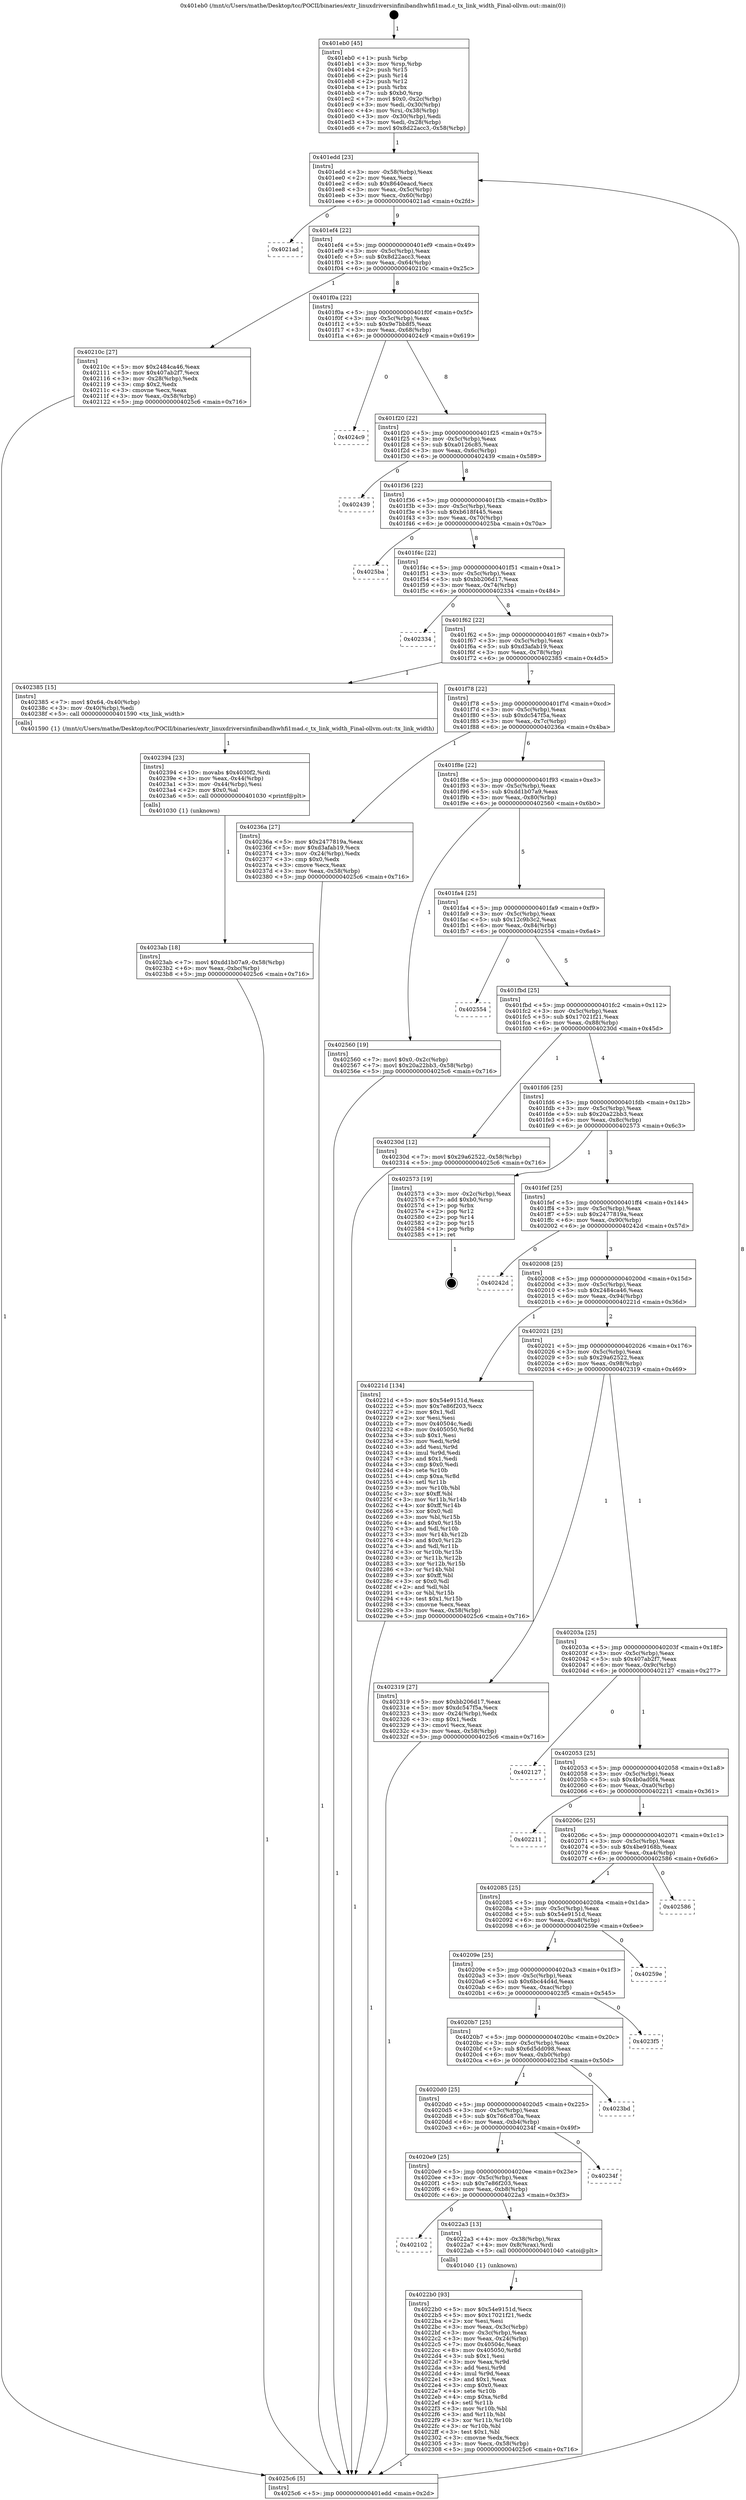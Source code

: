 digraph "0x401eb0" {
  label = "0x401eb0 (/mnt/c/Users/mathe/Desktop/tcc/POCII/binaries/extr_linuxdriversinfinibandhwhfi1mad.c_tx_link_width_Final-ollvm.out::main(0))"
  labelloc = "t"
  node[shape=record]

  Entry [label="",width=0.3,height=0.3,shape=circle,fillcolor=black,style=filled]
  "0x401edd" [label="{
     0x401edd [23]\l
     | [instrs]\l
     &nbsp;&nbsp;0x401edd \<+3\>: mov -0x58(%rbp),%eax\l
     &nbsp;&nbsp;0x401ee0 \<+2\>: mov %eax,%ecx\l
     &nbsp;&nbsp;0x401ee2 \<+6\>: sub $0x8640eacd,%ecx\l
     &nbsp;&nbsp;0x401ee8 \<+3\>: mov %eax,-0x5c(%rbp)\l
     &nbsp;&nbsp;0x401eeb \<+3\>: mov %ecx,-0x60(%rbp)\l
     &nbsp;&nbsp;0x401eee \<+6\>: je 00000000004021ad \<main+0x2fd\>\l
  }"]
  "0x4021ad" [label="{
     0x4021ad\l
  }", style=dashed]
  "0x401ef4" [label="{
     0x401ef4 [22]\l
     | [instrs]\l
     &nbsp;&nbsp;0x401ef4 \<+5\>: jmp 0000000000401ef9 \<main+0x49\>\l
     &nbsp;&nbsp;0x401ef9 \<+3\>: mov -0x5c(%rbp),%eax\l
     &nbsp;&nbsp;0x401efc \<+5\>: sub $0x8d22acc3,%eax\l
     &nbsp;&nbsp;0x401f01 \<+3\>: mov %eax,-0x64(%rbp)\l
     &nbsp;&nbsp;0x401f04 \<+6\>: je 000000000040210c \<main+0x25c\>\l
  }"]
  Exit [label="",width=0.3,height=0.3,shape=circle,fillcolor=black,style=filled,peripheries=2]
  "0x40210c" [label="{
     0x40210c [27]\l
     | [instrs]\l
     &nbsp;&nbsp;0x40210c \<+5\>: mov $0x2484ca46,%eax\l
     &nbsp;&nbsp;0x402111 \<+5\>: mov $0x407ab2f7,%ecx\l
     &nbsp;&nbsp;0x402116 \<+3\>: mov -0x28(%rbp),%edx\l
     &nbsp;&nbsp;0x402119 \<+3\>: cmp $0x2,%edx\l
     &nbsp;&nbsp;0x40211c \<+3\>: cmovne %ecx,%eax\l
     &nbsp;&nbsp;0x40211f \<+3\>: mov %eax,-0x58(%rbp)\l
     &nbsp;&nbsp;0x402122 \<+5\>: jmp 00000000004025c6 \<main+0x716\>\l
  }"]
  "0x401f0a" [label="{
     0x401f0a [22]\l
     | [instrs]\l
     &nbsp;&nbsp;0x401f0a \<+5\>: jmp 0000000000401f0f \<main+0x5f\>\l
     &nbsp;&nbsp;0x401f0f \<+3\>: mov -0x5c(%rbp),%eax\l
     &nbsp;&nbsp;0x401f12 \<+5\>: sub $0x9e7bb8f5,%eax\l
     &nbsp;&nbsp;0x401f17 \<+3\>: mov %eax,-0x68(%rbp)\l
     &nbsp;&nbsp;0x401f1a \<+6\>: je 00000000004024c9 \<main+0x619\>\l
  }"]
  "0x4025c6" [label="{
     0x4025c6 [5]\l
     | [instrs]\l
     &nbsp;&nbsp;0x4025c6 \<+5\>: jmp 0000000000401edd \<main+0x2d\>\l
  }"]
  "0x401eb0" [label="{
     0x401eb0 [45]\l
     | [instrs]\l
     &nbsp;&nbsp;0x401eb0 \<+1\>: push %rbp\l
     &nbsp;&nbsp;0x401eb1 \<+3\>: mov %rsp,%rbp\l
     &nbsp;&nbsp;0x401eb4 \<+2\>: push %r15\l
     &nbsp;&nbsp;0x401eb6 \<+2\>: push %r14\l
     &nbsp;&nbsp;0x401eb8 \<+2\>: push %r12\l
     &nbsp;&nbsp;0x401eba \<+1\>: push %rbx\l
     &nbsp;&nbsp;0x401ebb \<+7\>: sub $0xb0,%rsp\l
     &nbsp;&nbsp;0x401ec2 \<+7\>: movl $0x0,-0x2c(%rbp)\l
     &nbsp;&nbsp;0x401ec9 \<+3\>: mov %edi,-0x30(%rbp)\l
     &nbsp;&nbsp;0x401ecc \<+4\>: mov %rsi,-0x38(%rbp)\l
     &nbsp;&nbsp;0x401ed0 \<+3\>: mov -0x30(%rbp),%edi\l
     &nbsp;&nbsp;0x401ed3 \<+3\>: mov %edi,-0x28(%rbp)\l
     &nbsp;&nbsp;0x401ed6 \<+7\>: movl $0x8d22acc3,-0x58(%rbp)\l
  }"]
  "0x4023ab" [label="{
     0x4023ab [18]\l
     | [instrs]\l
     &nbsp;&nbsp;0x4023ab \<+7\>: movl $0xdd1b07a9,-0x58(%rbp)\l
     &nbsp;&nbsp;0x4023b2 \<+6\>: mov %eax,-0xbc(%rbp)\l
     &nbsp;&nbsp;0x4023b8 \<+5\>: jmp 00000000004025c6 \<main+0x716\>\l
  }"]
  "0x4024c9" [label="{
     0x4024c9\l
  }", style=dashed]
  "0x401f20" [label="{
     0x401f20 [22]\l
     | [instrs]\l
     &nbsp;&nbsp;0x401f20 \<+5\>: jmp 0000000000401f25 \<main+0x75\>\l
     &nbsp;&nbsp;0x401f25 \<+3\>: mov -0x5c(%rbp),%eax\l
     &nbsp;&nbsp;0x401f28 \<+5\>: sub $0xa0126c85,%eax\l
     &nbsp;&nbsp;0x401f2d \<+3\>: mov %eax,-0x6c(%rbp)\l
     &nbsp;&nbsp;0x401f30 \<+6\>: je 0000000000402439 \<main+0x589\>\l
  }"]
  "0x402394" [label="{
     0x402394 [23]\l
     | [instrs]\l
     &nbsp;&nbsp;0x402394 \<+10\>: movabs $0x4030f2,%rdi\l
     &nbsp;&nbsp;0x40239e \<+3\>: mov %eax,-0x44(%rbp)\l
     &nbsp;&nbsp;0x4023a1 \<+3\>: mov -0x44(%rbp),%esi\l
     &nbsp;&nbsp;0x4023a4 \<+2\>: mov $0x0,%al\l
     &nbsp;&nbsp;0x4023a6 \<+5\>: call 0000000000401030 \<printf@plt\>\l
     | [calls]\l
     &nbsp;&nbsp;0x401030 \{1\} (unknown)\l
  }"]
  "0x402439" [label="{
     0x402439\l
  }", style=dashed]
  "0x401f36" [label="{
     0x401f36 [22]\l
     | [instrs]\l
     &nbsp;&nbsp;0x401f36 \<+5\>: jmp 0000000000401f3b \<main+0x8b\>\l
     &nbsp;&nbsp;0x401f3b \<+3\>: mov -0x5c(%rbp),%eax\l
     &nbsp;&nbsp;0x401f3e \<+5\>: sub $0xb618f445,%eax\l
     &nbsp;&nbsp;0x401f43 \<+3\>: mov %eax,-0x70(%rbp)\l
     &nbsp;&nbsp;0x401f46 \<+6\>: je 00000000004025ba \<main+0x70a\>\l
  }"]
  "0x4022b0" [label="{
     0x4022b0 [93]\l
     | [instrs]\l
     &nbsp;&nbsp;0x4022b0 \<+5\>: mov $0x54e9151d,%ecx\l
     &nbsp;&nbsp;0x4022b5 \<+5\>: mov $0x17021f21,%edx\l
     &nbsp;&nbsp;0x4022ba \<+2\>: xor %esi,%esi\l
     &nbsp;&nbsp;0x4022bc \<+3\>: mov %eax,-0x3c(%rbp)\l
     &nbsp;&nbsp;0x4022bf \<+3\>: mov -0x3c(%rbp),%eax\l
     &nbsp;&nbsp;0x4022c2 \<+3\>: mov %eax,-0x24(%rbp)\l
     &nbsp;&nbsp;0x4022c5 \<+7\>: mov 0x40504c,%eax\l
     &nbsp;&nbsp;0x4022cc \<+8\>: mov 0x405050,%r8d\l
     &nbsp;&nbsp;0x4022d4 \<+3\>: sub $0x1,%esi\l
     &nbsp;&nbsp;0x4022d7 \<+3\>: mov %eax,%r9d\l
     &nbsp;&nbsp;0x4022da \<+3\>: add %esi,%r9d\l
     &nbsp;&nbsp;0x4022dd \<+4\>: imul %r9d,%eax\l
     &nbsp;&nbsp;0x4022e1 \<+3\>: and $0x1,%eax\l
     &nbsp;&nbsp;0x4022e4 \<+3\>: cmp $0x0,%eax\l
     &nbsp;&nbsp;0x4022e7 \<+4\>: sete %r10b\l
     &nbsp;&nbsp;0x4022eb \<+4\>: cmp $0xa,%r8d\l
     &nbsp;&nbsp;0x4022ef \<+4\>: setl %r11b\l
     &nbsp;&nbsp;0x4022f3 \<+3\>: mov %r10b,%bl\l
     &nbsp;&nbsp;0x4022f6 \<+3\>: and %r11b,%bl\l
     &nbsp;&nbsp;0x4022f9 \<+3\>: xor %r11b,%r10b\l
     &nbsp;&nbsp;0x4022fc \<+3\>: or %r10b,%bl\l
     &nbsp;&nbsp;0x4022ff \<+3\>: test $0x1,%bl\l
     &nbsp;&nbsp;0x402302 \<+3\>: cmovne %edx,%ecx\l
     &nbsp;&nbsp;0x402305 \<+3\>: mov %ecx,-0x58(%rbp)\l
     &nbsp;&nbsp;0x402308 \<+5\>: jmp 00000000004025c6 \<main+0x716\>\l
  }"]
  "0x4025ba" [label="{
     0x4025ba\l
  }", style=dashed]
  "0x401f4c" [label="{
     0x401f4c [22]\l
     | [instrs]\l
     &nbsp;&nbsp;0x401f4c \<+5\>: jmp 0000000000401f51 \<main+0xa1\>\l
     &nbsp;&nbsp;0x401f51 \<+3\>: mov -0x5c(%rbp),%eax\l
     &nbsp;&nbsp;0x401f54 \<+5\>: sub $0xbb206d17,%eax\l
     &nbsp;&nbsp;0x401f59 \<+3\>: mov %eax,-0x74(%rbp)\l
     &nbsp;&nbsp;0x401f5c \<+6\>: je 0000000000402334 \<main+0x484\>\l
  }"]
  "0x402102" [label="{
     0x402102\l
  }", style=dashed]
  "0x402334" [label="{
     0x402334\l
  }", style=dashed]
  "0x401f62" [label="{
     0x401f62 [22]\l
     | [instrs]\l
     &nbsp;&nbsp;0x401f62 \<+5\>: jmp 0000000000401f67 \<main+0xb7\>\l
     &nbsp;&nbsp;0x401f67 \<+3\>: mov -0x5c(%rbp),%eax\l
     &nbsp;&nbsp;0x401f6a \<+5\>: sub $0xd3afab19,%eax\l
     &nbsp;&nbsp;0x401f6f \<+3\>: mov %eax,-0x78(%rbp)\l
     &nbsp;&nbsp;0x401f72 \<+6\>: je 0000000000402385 \<main+0x4d5\>\l
  }"]
  "0x4022a3" [label="{
     0x4022a3 [13]\l
     | [instrs]\l
     &nbsp;&nbsp;0x4022a3 \<+4\>: mov -0x38(%rbp),%rax\l
     &nbsp;&nbsp;0x4022a7 \<+4\>: mov 0x8(%rax),%rdi\l
     &nbsp;&nbsp;0x4022ab \<+5\>: call 0000000000401040 \<atoi@plt\>\l
     | [calls]\l
     &nbsp;&nbsp;0x401040 \{1\} (unknown)\l
  }"]
  "0x402385" [label="{
     0x402385 [15]\l
     | [instrs]\l
     &nbsp;&nbsp;0x402385 \<+7\>: movl $0x64,-0x40(%rbp)\l
     &nbsp;&nbsp;0x40238c \<+3\>: mov -0x40(%rbp),%edi\l
     &nbsp;&nbsp;0x40238f \<+5\>: call 0000000000401590 \<tx_link_width\>\l
     | [calls]\l
     &nbsp;&nbsp;0x401590 \{1\} (/mnt/c/Users/mathe/Desktop/tcc/POCII/binaries/extr_linuxdriversinfinibandhwhfi1mad.c_tx_link_width_Final-ollvm.out::tx_link_width)\l
  }"]
  "0x401f78" [label="{
     0x401f78 [22]\l
     | [instrs]\l
     &nbsp;&nbsp;0x401f78 \<+5\>: jmp 0000000000401f7d \<main+0xcd\>\l
     &nbsp;&nbsp;0x401f7d \<+3\>: mov -0x5c(%rbp),%eax\l
     &nbsp;&nbsp;0x401f80 \<+5\>: sub $0xdc547f5a,%eax\l
     &nbsp;&nbsp;0x401f85 \<+3\>: mov %eax,-0x7c(%rbp)\l
     &nbsp;&nbsp;0x401f88 \<+6\>: je 000000000040236a \<main+0x4ba\>\l
  }"]
  "0x4020e9" [label="{
     0x4020e9 [25]\l
     | [instrs]\l
     &nbsp;&nbsp;0x4020e9 \<+5\>: jmp 00000000004020ee \<main+0x23e\>\l
     &nbsp;&nbsp;0x4020ee \<+3\>: mov -0x5c(%rbp),%eax\l
     &nbsp;&nbsp;0x4020f1 \<+5\>: sub $0x7e86f203,%eax\l
     &nbsp;&nbsp;0x4020f6 \<+6\>: mov %eax,-0xb8(%rbp)\l
     &nbsp;&nbsp;0x4020fc \<+6\>: je 00000000004022a3 \<main+0x3f3\>\l
  }"]
  "0x40236a" [label="{
     0x40236a [27]\l
     | [instrs]\l
     &nbsp;&nbsp;0x40236a \<+5\>: mov $0x2477819a,%eax\l
     &nbsp;&nbsp;0x40236f \<+5\>: mov $0xd3afab19,%ecx\l
     &nbsp;&nbsp;0x402374 \<+3\>: mov -0x24(%rbp),%edx\l
     &nbsp;&nbsp;0x402377 \<+3\>: cmp $0x0,%edx\l
     &nbsp;&nbsp;0x40237a \<+3\>: cmove %ecx,%eax\l
     &nbsp;&nbsp;0x40237d \<+3\>: mov %eax,-0x58(%rbp)\l
     &nbsp;&nbsp;0x402380 \<+5\>: jmp 00000000004025c6 \<main+0x716\>\l
  }"]
  "0x401f8e" [label="{
     0x401f8e [22]\l
     | [instrs]\l
     &nbsp;&nbsp;0x401f8e \<+5\>: jmp 0000000000401f93 \<main+0xe3\>\l
     &nbsp;&nbsp;0x401f93 \<+3\>: mov -0x5c(%rbp),%eax\l
     &nbsp;&nbsp;0x401f96 \<+5\>: sub $0xdd1b07a9,%eax\l
     &nbsp;&nbsp;0x401f9b \<+3\>: mov %eax,-0x80(%rbp)\l
     &nbsp;&nbsp;0x401f9e \<+6\>: je 0000000000402560 \<main+0x6b0\>\l
  }"]
  "0x40234f" [label="{
     0x40234f\l
  }", style=dashed]
  "0x402560" [label="{
     0x402560 [19]\l
     | [instrs]\l
     &nbsp;&nbsp;0x402560 \<+7\>: movl $0x0,-0x2c(%rbp)\l
     &nbsp;&nbsp;0x402567 \<+7\>: movl $0x20a22bb3,-0x58(%rbp)\l
     &nbsp;&nbsp;0x40256e \<+5\>: jmp 00000000004025c6 \<main+0x716\>\l
  }"]
  "0x401fa4" [label="{
     0x401fa4 [25]\l
     | [instrs]\l
     &nbsp;&nbsp;0x401fa4 \<+5\>: jmp 0000000000401fa9 \<main+0xf9\>\l
     &nbsp;&nbsp;0x401fa9 \<+3\>: mov -0x5c(%rbp),%eax\l
     &nbsp;&nbsp;0x401fac \<+5\>: sub $0x12c9b3c2,%eax\l
     &nbsp;&nbsp;0x401fb1 \<+6\>: mov %eax,-0x84(%rbp)\l
     &nbsp;&nbsp;0x401fb7 \<+6\>: je 0000000000402554 \<main+0x6a4\>\l
  }"]
  "0x4020d0" [label="{
     0x4020d0 [25]\l
     | [instrs]\l
     &nbsp;&nbsp;0x4020d0 \<+5\>: jmp 00000000004020d5 \<main+0x225\>\l
     &nbsp;&nbsp;0x4020d5 \<+3\>: mov -0x5c(%rbp),%eax\l
     &nbsp;&nbsp;0x4020d8 \<+5\>: sub $0x766c870a,%eax\l
     &nbsp;&nbsp;0x4020dd \<+6\>: mov %eax,-0xb4(%rbp)\l
     &nbsp;&nbsp;0x4020e3 \<+6\>: je 000000000040234f \<main+0x49f\>\l
  }"]
  "0x402554" [label="{
     0x402554\l
  }", style=dashed]
  "0x401fbd" [label="{
     0x401fbd [25]\l
     | [instrs]\l
     &nbsp;&nbsp;0x401fbd \<+5\>: jmp 0000000000401fc2 \<main+0x112\>\l
     &nbsp;&nbsp;0x401fc2 \<+3\>: mov -0x5c(%rbp),%eax\l
     &nbsp;&nbsp;0x401fc5 \<+5\>: sub $0x17021f21,%eax\l
     &nbsp;&nbsp;0x401fca \<+6\>: mov %eax,-0x88(%rbp)\l
     &nbsp;&nbsp;0x401fd0 \<+6\>: je 000000000040230d \<main+0x45d\>\l
  }"]
  "0x4023bd" [label="{
     0x4023bd\l
  }", style=dashed]
  "0x40230d" [label="{
     0x40230d [12]\l
     | [instrs]\l
     &nbsp;&nbsp;0x40230d \<+7\>: movl $0x29a62522,-0x58(%rbp)\l
     &nbsp;&nbsp;0x402314 \<+5\>: jmp 00000000004025c6 \<main+0x716\>\l
  }"]
  "0x401fd6" [label="{
     0x401fd6 [25]\l
     | [instrs]\l
     &nbsp;&nbsp;0x401fd6 \<+5\>: jmp 0000000000401fdb \<main+0x12b\>\l
     &nbsp;&nbsp;0x401fdb \<+3\>: mov -0x5c(%rbp),%eax\l
     &nbsp;&nbsp;0x401fde \<+5\>: sub $0x20a22bb3,%eax\l
     &nbsp;&nbsp;0x401fe3 \<+6\>: mov %eax,-0x8c(%rbp)\l
     &nbsp;&nbsp;0x401fe9 \<+6\>: je 0000000000402573 \<main+0x6c3\>\l
  }"]
  "0x4020b7" [label="{
     0x4020b7 [25]\l
     | [instrs]\l
     &nbsp;&nbsp;0x4020b7 \<+5\>: jmp 00000000004020bc \<main+0x20c\>\l
     &nbsp;&nbsp;0x4020bc \<+3\>: mov -0x5c(%rbp),%eax\l
     &nbsp;&nbsp;0x4020bf \<+5\>: sub $0x6d5dd098,%eax\l
     &nbsp;&nbsp;0x4020c4 \<+6\>: mov %eax,-0xb0(%rbp)\l
     &nbsp;&nbsp;0x4020ca \<+6\>: je 00000000004023bd \<main+0x50d\>\l
  }"]
  "0x402573" [label="{
     0x402573 [19]\l
     | [instrs]\l
     &nbsp;&nbsp;0x402573 \<+3\>: mov -0x2c(%rbp),%eax\l
     &nbsp;&nbsp;0x402576 \<+7\>: add $0xb0,%rsp\l
     &nbsp;&nbsp;0x40257d \<+1\>: pop %rbx\l
     &nbsp;&nbsp;0x40257e \<+2\>: pop %r12\l
     &nbsp;&nbsp;0x402580 \<+2\>: pop %r14\l
     &nbsp;&nbsp;0x402582 \<+2\>: pop %r15\l
     &nbsp;&nbsp;0x402584 \<+1\>: pop %rbp\l
     &nbsp;&nbsp;0x402585 \<+1\>: ret\l
  }"]
  "0x401fef" [label="{
     0x401fef [25]\l
     | [instrs]\l
     &nbsp;&nbsp;0x401fef \<+5\>: jmp 0000000000401ff4 \<main+0x144\>\l
     &nbsp;&nbsp;0x401ff4 \<+3\>: mov -0x5c(%rbp),%eax\l
     &nbsp;&nbsp;0x401ff7 \<+5\>: sub $0x2477819a,%eax\l
     &nbsp;&nbsp;0x401ffc \<+6\>: mov %eax,-0x90(%rbp)\l
     &nbsp;&nbsp;0x402002 \<+6\>: je 000000000040242d \<main+0x57d\>\l
  }"]
  "0x4023f5" [label="{
     0x4023f5\l
  }", style=dashed]
  "0x40242d" [label="{
     0x40242d\l
  }", style=dashed]
  "0x402008" [label="{
     0x402008 [25]\l
     | [instrs]\l
     &nbsp;&nbsp;0x402008 \<+5\>: jmp 000000000040200d \<main+0x15d\>\l
     &nbsp;&nbsp;0x40200d \<+3\>: mov -0x5c(%rbp),%eax\l
     &nbsp;&nbsp;0x402010 \<+5\>: sub $0x2484ca46,%eax\l
     &nbsp;&nbsp;0x402015 \<+6\>: mov %eax,-0x94(%rbp)\l
     &nbsp;&nbsp;0x40201b \<+6\>: je 000000000040221d \<main+0x36d\>\l
  }"]
  "0x40209e" [label="{
     0x40209e [25]\l
     | [instrs]\l
     &nbsp;&nbsp;0x40209e \<+5\>: jmp 00000000004020a3 \<main+0x1f3\>\l
     &nbsp;&nbsp;0x4020a3 \<+3\>: mov -0x5c(%rbp),%eax\l
     &nbsp;&nbsp;0x4020a6 \<+5\>: sub $0x6bc44d4d,%eax\l
     &nbsp;&nbsp;0x4020ab \<+6\>: mov %eax,-0xac(%rbp)\l
     &nbsp;&nbsp;0x4020b1 \<+6\>: je 00000000004023f5 \<main+0x545\>\l
  }"]
  "0x40221d" [label="{
     0x40221d [134]\l
     | [instrs]\l
     &nbsp;&nbsp;0x40221d \<+5\>: mov $0x54e9151d,%eax\l
     &nbsp;&nbsp;0x402222 \<+5\>: mov $0x7e86f203,%ecx\l
     &nbsp;&nbsp;0x402227 \<+2\>: mov $0x1,%dl\l
     &nbsp;&nbsp;0x402229 \<+2\>: xor %esi,%esi\l
     &nbsp;&nbsp;0x40222b \<+7\>: mov 0x40504c,%edi\l
     &nbsp;&nbsp;0x402232 \<+8\>: mov 0x405050,%r8d\l
     &nbsp;&nbsp;0x40223a \<+3\>: sub $0x1,%esi\l
     &nbsp;&nbsp;0x40223d \<+3\>: mov %edi,%r9d\l
     &nbsp;&nbsp;0x402240 \<+3\>: add %esi,%r9d\l
     &nbsp;&nbsp;0x402243 \<+4\>: imul %r9d,%edi\l
     &nbsp;&nbsp;0x402247 \<+3\>: and $0x1,%edi\l
     &nbsp;&nbsp;0x40224a \<+3\>: cmp $0x0,%edi\l
     &nbsp;&nbsp;0x40224d \<+4\>: sete %r10b\l
     &nbsp;&nbsp;0x402251 \<+4\>: cmp $0xa,%r8d\l
     &nbsp;&nbsp;0x402255 \<+4\>: setl %r11b\l
     &nbsp;&nbsp;0x402259 \<+3\>: mov %r10b,%bl\l
     &nbsp;&nbsp;0x40225c \<+3\>: xor $0xff,%bl\l
     &nbsp;&nbsp;0x40225f \<+3\>: mov %r11b,%r14b\l
     &nbsp;&nbsp;0x402262 \<+4\>: xor $0xff,%r14b\l
     &nbsp;&nbsp;0x402266 \<+3\>: xor $0x0,%dl\l
     &nbsp;&nbsp;0x402269 \<+3\>: mov %bl,%r15b\l
     &nbsp;&nbsp;0x40226c \<+4\>: and $0x0,%r15b\l
     &nbsp;&nbsp;0x402270 \<+3\>: and %dl,%r10b\l
     &nbsp;&nbsp;0x402273 \<+3\>: mov %r14b,%r12b\l
     &nbsp;&nbsp;0x402276 \<+4\>: and $0x0,%r12b\l
     &nbsp;&nbsp;0x40227a \<+3\>: and %dl,%r11b\l
     &nbsp;&nbsp;0x40227d \<+3\>: or %r10b,%r15b\l
     &nbsp;&nbsp;0x402280 \<+3\>: or %r11b,%r12b\l
     &nbsp;&nbsp;0x402283 \<+3\>: xor %r12b,%r15b\l
     &nbsp;&nbsp;0x402286 \<+3\>: or %r14b,%bl\l
     &nbsp;&nbsp;0x402289 \<+3\>: xor $0xff,%bl\l
     &nbsp;&nbsp;0x40228c \<+3\>: or $0x0,%dl\l
     &nbsp;&nbsp;0x40228f \<+2\>: and %dl,%bl\l
     &nbsp;&nbsp;0x402291 \<+3\>: or %bl,%r15b\l
     &nbsp;&nbsp;0x402294 \<+4\>: test $0x1,%r15b\l
     &nbsp;&nbsp;0x402298 \<+3\>: cmovne %ecx,%eax\l
     &nbsp;&nbsp;0x40229b \<+3\>: mov %eax,-0x58(%rbp)\l
     &nbsp;&nbsp;0x40229e \<+5\>: jmp 00000000004025c6 \<main+0x716\>\l
  }"]
  "0x402021" [label="{
     0x402021 [25]\l
     | [instrs]\l
     &nbsp;&nbsp;0x402021 \<+5\>: jmp 0000000000402026 \<main+0x176\>\l
     &nbsp;&nbsp;0x402026 \<+3\>: mov -0x5c(%rbp),%eax\l
     &nbsp;&nbsp;0x402029 \<+5\>: sub $0x29a62522,%eax\l
     &nbsp;&nbsp;0x40202e \<+6\>: mov %eax,-0x98(%rbp)\l
     &nbsp;&nbsp;0x402034 \<+6\>: je 0000000000402319 \<main+0x469\>\l
  }"]
  "0x40259e" [label="{
     0x40259e\l
  }", style=dashed]
  "0x402319" [label="{
     0x402319 [27]\l
     | [instrs]\l
     &nbsp;&nbsp;0x402319 \<+5\>: mov $0xbb206d17,%eax\l
     &nbsp;&nbsp;0x40231e \<+5\>: mov $0xdc547f5a,%ecx\l
     &nbsp;&nbsp;0x402323 \<+3\>: mov -0x24(%rbp),%edx\l
     &nbsp;&nbsp;0x402326 \<+3\>: cmp $0x1,%edx\l
     &nbsp;&nbsp;0x402329 \<+3\>: cmovl %ecx,%eax\l
     &nbsp;&nbsp;0x40232c \<+3\>: mov %eax,-0x58(%rbp)\l
     &nbsp;&nbsp;0x40232f \<+5\>: jmp 00000000004025c6 \<main+0x716\>\l
  }"]
  "0x40203a" [label="{
     0x40203a [25]\l
     | [instrs]\l
     &nbsp;&nbsp;0x40203a \<+5\>: jmp 000000000040203f \<main+0x18f\>\l
     &nbsp;&nbsp;0x40203f \<+3\>: mov -0x5c(%rbp),%eax\l
     &nbsp;&nbsp;0x402042 \<+5\>: sub $0x407ab2f7,%eax\l
     &nbsp;&nbsp;0x402047 \<+6\>: mov %eax,-0x9c(%rbp)\l
     &nbsp;&nbsp;0x40204d \<+6\>: je 0000000000402127 \<main+0x277\>\l
  }"]
  "0x402085" [label="{
     0x402085 [25]\l
     | [instrs]\l
     &nbsp;&nbsp;0x402085 \<+5\>: jmp 000000000040208a \<main+0x1da\>\l
     &nbsp;&nbsp;0x40208a \<+3\>: mov -0x5c(%rbp),%eax\l
     &nbsp;&nbsp;0x40208d \<+5\>: sub $0x54e9151d,%eax\l
     &nbsp;&nbsp;0x402092 \<+6\>: mov %eax,-0xa8(%rbp)\l
     &nbsp;&nbsp;0x402098 \<+6\>: je 000000000040259e \<main+0x6ee\>\l
  }"]
  "0x402127" [label="{
     0x402127\l
  }", style=dashed]
  "0x402053" [label="{
     0x402053 [25]\l
     | [instrs]\l
     &nbsp;&nbsp;0x402053 \<+5\>: jmp 0000000000402058 \<main+0x1a8\>\l
     &nbsp;&nbsp;0x402058 \<+3\>: mov -0x5c(%rbp),%eax\l
     &nbsp;&nbsp;0x40205b \<+5\>: sub $0x4b0ad0f4,%eax\l
     &nbsp;&nbsp;0x402060 \<+6\>: mov %eax,-0xa0(%rbp)\l
     &nbsp;&nbsp;0x402066 \<+6\>: je 0000000000402211 \<main+0x361\>\l
  }"]
  "0x402586" [label="{
     0x402586\l
  }", style=dashed]
  "0x402211" [label="{
     0x402211\l
  }", style=dashed]
  "0x40206c" [label="{
     0x40206c [25]\l
     | [instrs]\l
     &nbsp;&nbsp;0x40206c \<+5\>: jmp 0000000000402071 \<main+0x1c1\>\l
     &nbsp;&nbsp;0x402071 \<+3\>: mov -0x5c(%rbp),%eax\l
     &nbsp;&nbsp;0x402074 \<+5\>: sub $0x4be9168b,%eax\l
     &nbsp;&nbsp;0x402079 \<+6\>: mov %eax,-0xa4(%rbp)\l
     &nbsp;&nbsp;0x40207f \<+6\>: je 0000000000402586 \<main+0x6d6\>\l
  }"]
  Entry -> "0x401eb0" [label=" 1"]
  "0x401edd" -> "0x4021ad" [label=" 0"]
  "0x401edd" -> "0x401ef4" [label=" 9"]
  "0x402573" -> Exit [label=" 1"]
  "0x401ef4" -> "0x40210c" [label=" 1"]
  "0x401ef4" -> "0x401f0a" [label=" 8"]
  "0x40210c" -> "0x4025c6" [label=" 1"]
  "0x401eb0" -> "0x401edd" [label=" 1"]
  "0x4025c6" -> "0x401edd" [label=" 8"]
  "0x402560" -> "0x4025c6" [label=" 1"]
  "0x401f0a" -> "0x4024c9" [label=" 0"]
  "0x401f0a" -> "0x401f20" [label=" 8"]
  "0x4023ab" -> "0x4025c6" [label=" 1"]
  "0x401f20" -> "0x402439" [label=" 0"]
  "0x401f20" -> "0x401f36" [label=" 8"]
  "0x402394" -> "0x4023ab" [label=" 1"]
  "0x401f36" -> "0x4025ba" [label=" 0"]
  "0x401f36" -> "0x401f4c" [label=" 8"]
  "0x402385" -> "0x402394" [label=" 1"]
  "0x401f4c" -> "0x402334" [label=" 0"]
  "0x401f4c" -> "0x401f62" [label=" 8"]
  "0x40236a" -> "0x4025c6" [label=" 1"]
  "0x401f62" -> "0x402385" [label=" 1"]
  "0x401f62" -> "0x401f78" [label=" 7"]
  "0x402319" -> "0x4025c6" [label=" 1"]
  "0x401f78" -> "0x40236a" [label=" 1"]
  "0x401f78" -> "0x401f8e" [label=" 6"]
  "0x4022b0" -> "0x4025c6" [label=" 1"]
  "0x401f8e" -> "0x402560" [label=" 1"]
  "0x401f8e" -> "0x401fa4" [label=" 5"]
  "0x4022a3" -> "0x4022b0" [label=" 1"]
  "0x401fa4" -> "0x402554" [label=" 0"]
  "0x401fa4" -> "0x401fbd" [label=" 5"]
  "0x4020e9" -> "0x4022a3" [label=" 1"]
  "0x401fbd" -> "0x40230d" [label=" 1"]
  "0x401fbd" -> "0x401fd6" [label=" 4"]
  "0x40230d" -> "0x4025c6" [label=" 1"]
  "0x401fd6" -> "0x402573" [label=" 1"]
  "0x401fd6" -> "0x401fef" [label=" 3"]
  "0x4020d0" -> "0x40234f" [label=" 0"]
  "0x401fef" -> "0x40242d" [label=" 0"]
  "0x401fef" -> "0x402008" [label=" 3"]
  "0x4020e9" -> "0x402102" [label=" 0"]
  "0x402008" -> "0x40221d" [label=" 1"]
  "0x402008" -> "0x402021" [label=" 2"]
  "0x40221d" -> "0x4025c6" [label=" 1"]
  "0x4020b7" -> "0x4023bd" [label=" 0"]
  "0x402021" -> "0x402319" [label=" 1"]
  "0x402021" -> "0x40203a" [label=" 1"]
  "0x4020d0" -> "0x4020e9" [label=" 1"]
  "0x40203a" -> "0x402127" [label=" 0"]
  "0x40203a" -> "0x402053" [label=" 1"]
  "0x40209e" -> "0x4023f5" [label=" 0"]
  "0x402053" -> "0x402211" [label=" 0"]
  "0x402053" -> "0x40206c" [label=" 1"]
  "0x4020b7" -> "0x4020d0" [label=" 1"]
  "0x40206c" -> "0x402586" [label=" 0"]
  "0x40206c" -> "0x402085" [label=" 1"]
  "0x40209e" -> "0x4020b7" [label=" 1"]
  "0x402085" -> "0x40259e" [label=" 0"]
  "0x402085" -> "0x40209e" [label=" 1"]
}
